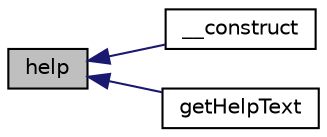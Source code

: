 digraph "help"
{
  edge [fontname="Helvetica",fontsize="10",labelfontname="Helvetica",labelfontsize="10"];
  node [fontname="Helvetica",fontsize="10",shape=record];
  rankdir="LR";
  Node1 [label="help",height=0.2,width=0.4,color="black", fillcolor="grey75", style="filled" fontcolor="black"];
  Node1 -> Node2 [dir="back",color="midnightblue",fontsize="10",style="solid",fontname="Helvetica"];
  Node2 [label="__construct",height=0.2,width=0.4,color="black", fillcolor="white", style="filled",URL="$class_simple_command_line_parser.html#a4bf3fbd824f07b1cafad69f13cb3f26f"];
  Node1 -> Node3 [dir="back",color="midnightblue",fontsize="10",style="solid",fontname="Helvetica"];
  Node3 [label="getHelpText",height=0.2,width=0.4,color="black", fillcolor="white", style="filled",URL="$class_simple_command_line_parser.html#acda349f0510f1ea5a813c7a3c630ad34"];
}
